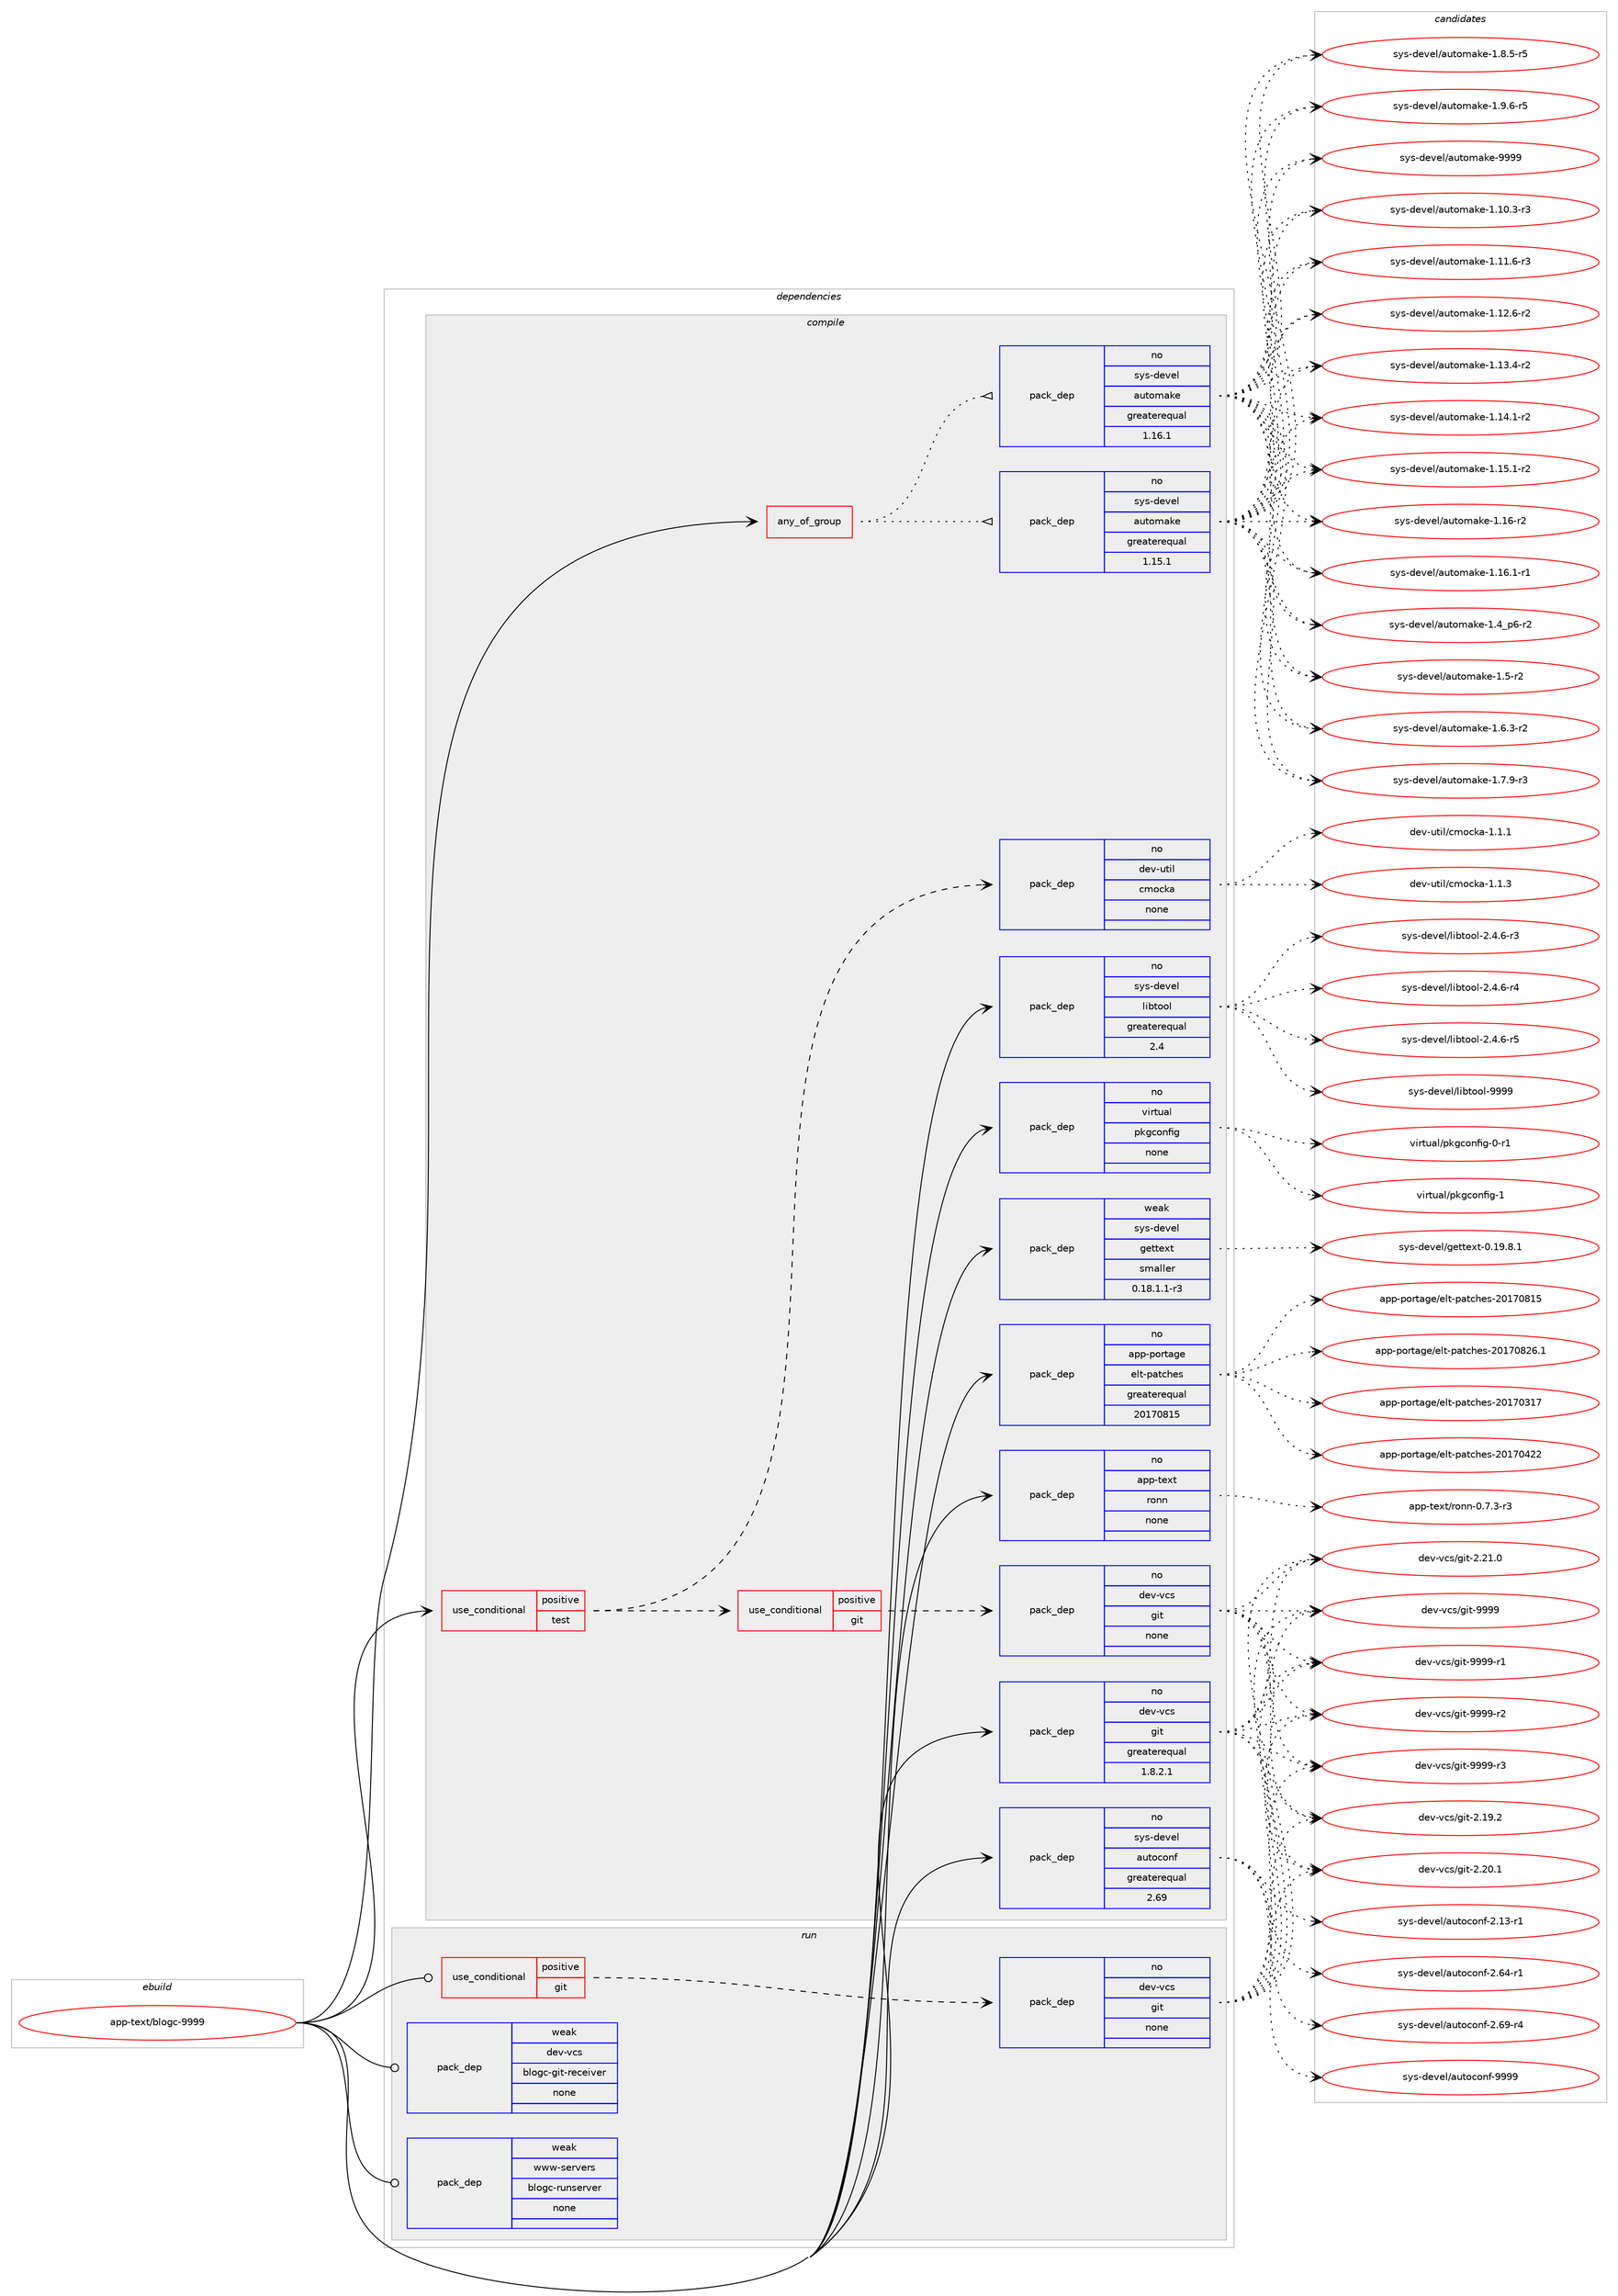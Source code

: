 digraph prolog {

# *************
# Graph options
# *************

newrank=true;
concentrate=true;
compound=true;
graph [rankdir=LR,fontname=Helvetica,fontsize=10,ranksep=1.5];#, ranksep=2.5, nodesep=0.2];
edge  [arrowhead=vee];
node  [fontname=Helvetica,fontsize=10];

# **********
# The ebuild
# **********

subgraph cluster_leftcol {
color=gray;
rank=same;
label=<<i>ebuild</i>>;
id [label="app-text/blogc-9999", color=red, width=4, href="../app-text/blogc-9999.svg"];
}

# ****************
# The dependencies
# ****************

subgraph cluster_midcol {
color=gray;
label=<<i>dependencies</i>>;
subgraph cluster_compile {
fillcolor="#eeeeee";
style=filled;
label=<<i>compile</i>>;
subgraph any19905 {
dependency1307978 [label=<<TABLE BORDER="0" CELLBORDER="1" CELLSPACING="0" CELLPADDING="4"><TR><TD CELLPADDING="10">any_of_group</TD></TR></TABLE>>, shape=none, color=red];subgraph pack932154 {
dependency1307979 [label=<<TABLE BORDER="0" CELLBORDER="1" CELLSPACING="0" CELLPADDING="4" WIDTH="220"><TR><TD ROWSPAN="6" CELLPADDING="30">pack_dep</TD></TR><TR><TD WIDTH="110">no</TD></TR><TR><TD>sys-devel</TD></TR><TR><TD>automake</TD></TR><TR><TD>greaterequal</TD></TR><TR><TD>1.16.1</TD></TR></TABLE>>, shape=none, color=blue];
}
dependency1307978:e -> dependency1307979:w [weight=20,style="dotted",arrowhead="oinv"];
subgraph pack932155 {
dependency1307980 [label=<<TABLE BORDER="0" CELLBORDER="1" CELLSPACING="0" CELLPADDING="4" WIDTH="220"><TR><TD ROWSPAN="6" CELLPADDING="30">pack_dep</TD></TR><TR><TD WIDTH="110">no</TD></TR><TR><TD>sys-devel</TD></TR><TR><TD>automake</TD></TR><TR><TD>greaterequal</TD></TR><TR><TD>1.15.1</TD></TR></TABLE>>, shape=none, color=blue];
}
dependency1307978:e -> dependency1307980:w [weight=20,style="dotted",arrowhead="oinv"];
}
id:e -> dependency1307978:w [weight=20,style="solid",arrowhead="vee"];
subgraph cond355373 {
dependency1307981 [label=<<TABLE BORDER="0" CELLBORDER="1" CELLSPACING="0" CELLPADDING="4"><TR><TD ROWSPAN="3" CELLPADDING="10">use_conditional</TD></TR><TR><TD>positive</TD></TR><TR><TD>test</TD></TR></TABLE>>, shape=none, color=red];
subgraph cond355374 {
dependency1307982 [label=<<TABLE BORDER="0" CELLBORDER="1" CELLSPACING="0" CELLPADDING="4"><TR><TD ROWSPAN="3" CELLPADDING="10">use_conditional</TD></TR><TR><TD>positive</TD></TR><TR><TD>git</TD></TR></TABLE>>, shape=none, color=red];
subgraph pack932156 {
dependency1307983 [label=<<TABLE BORDER="0" CELLBORDER="1" CELLSPACING="0" CELLPADDING="4" WIDTH="220"><TR><TD ROWSPAN="6" CELLPADDING="30">pack_dep</TD></TR><TR><TD WIDTH="110">no</TD></TR><TR><TD>dev-vcs</TD></TR><TR><TD>git</TD></TR><TR><TD>none</TD></TR><TR><TD></TD></TR></TABLE>>, shape=none, color=blue];
}
dependency1307982:e -> dependency1307983:w [weight=20,style="dashed",arrowhead="vee"];
}
dependency1307981:e -> dependency1307982:w [weight=20,style="dashed",arrowhead="vee"];
subgraph pack932157 {
dependency1307984 [label=<<TABLE BORDER="0" CELLBORDER="1" CELLSPACING="0" CELLPADDING="4" WIDTH="220"><TR><TD ROWSPAN="6" CELLPADDING="30">pack_dep</TD></TR><TR><TD WIDTH="110">no</TD></TR><TR><TD>dev-util</TD></TR><TR><TD>cmocka</TD></TR><TR><TD>none</TD></TR><TR><TD></TD></TR></TABLE>>, shape=none, color=blue];
}
dependency1307981:e -> dependency1307984:w [weight=20,style="dashed",arrowhead="vee"];
}
id:e -> dependency1307981:w [weight=20,style="solid",arrowhead="vee"];
subgraph pack932158 {
dependency1307985 [label=<<TABLE BORDER="0" CELLBORDER="1" CELLSPACING="0" CELLPADDING="4" WIDTH="220"><TR><TD ROWSPAN="6" CELLPADDING="30">pack_dep</TD></TR><TR><TD WIDTH="110">no</TD></TR><TR><TD>app-portage</TD></TR><TR><TD>elt-patches</TD></TR><TR><TD>greaterequal</TD></TR><TR><TD>20170815</TD></TR></TABLE>>, shape=none, color=blue];
}
id:e -> dependency1307985:w [weight=20,style="solid",arrowhead="vee"];
subgraph pack932159 {
dependency1307986 [label=<<TABLE BORDER="0" CELLBORDER="1" CELLSPACING="0" CELLPADDING="4" WIDTH="220"><TR><TD ROWSPAN="6" CELLPADDING="30">pack_dep</TD></TR><TR><TD WIDTH="110">no</TD></TR><TR><TD>app-text</TD></TR><TR><TD>ronn</TD></TR><TR><TD>none</TD></TR><TR><TD></TD></TR></TABLE>>, shape=none, color=blue];
}
id:e -> dependency1307986:w [weight=20,style="solid",arrowhead="vee"];
subgraph pack932160 {
dependency1307987 [label=<<TABLE BORDER="0" CELLBORDER="1" CELLSPACING="0" CELLPADDING="4" WIDTH="220"><TR><TD ROWSPAN="6" CELLPADDING="30">pack_dep</TD></TR><TR><TD WIDTH="110">no</TD></TR><TR><TD>dev-vcs</TD></TR><TR><TD>git</TD></TR><TR><TD>greaterequal</TD></TR><TR><TD>1.8.2.1</TD></TR></TABLE>>, shape=none, color=blue];
}
id:e -> dependency1307987:w [weight=20,style="solid",arrowhead="vee"];
subgraph pack932161 {
dependency1307988 [label=<<TABLE BORDER="0" CELLBORDER="1" CELLSPACING="0" CELLPADDING="4" WIDTH="220"><TR><TD ROWSPAN="6" CELLPADDING="30">pack_dep</TD></TR><TR><TD WIDTH="110">no</TD></TR><TR><TD>sys-devel</TD></TR><TR><TD>autoconf</TD></TR><TR><TD>greaterequal</TD></TR><TR><TD>2.69</TD></TR></TABLE>>, shape=none, color=blue];
}
id:e -> dependency1307988:w [weight=20,style="solid",arrowhead="vee"];
subgraph pack932162 {
dependency1307989 [label=<<TABLE BORDER="0" CELLBORDER="1" CELLSPACING="0" CELLPADDING="4" WIDTH="220"><TR><TD ROWSPAN="6" CELLPADDING="30">pack_dep</TD></TR><TR><TD WIDTH="110">no</TD></TR><TR><TD>sys-devel</TD></TR><TR><TD>libtool</TD></TR><TR><TD>greaterequal</TD></TR><TR><TD>2.4</TD></TR></TABLE>>, shape=none, color=blue];
}
id:e -> dependency1307989:w [weight=20,style="solid",arrowhead="vee"];
subgraph pack932163 {
dependency1307990 [label=<<TABLE BORDER="0" CELLBORDER="1" CELLSPACING="0" CELLPADDING="4" WIDTH="220"><TR><TD ROWSPAN="6" CELLPADDING="30">pack_dep</TD></TR><TR><TD WIDTH="110">no</TD></TR><TR><TD>virtual</TD></TR><TR><TD>pkgconfig</TD></TR><TR><TD>none</TD></TR><TR><TD></TD></TR></TABLE>>, shape=none, color=blue];
}
id:e -> dependency1307990:w [weight=20,style="solid",arrowhead="vee"];
subgraph pack932164 {
dependency1307991 [label=<<TABLE BORDER="0" CELLBORDER="1" CELLSPACING="0" CELLPADDING="4" WIDTH="220"><TR><TD ROWSPAN="6" CELLPADDING="30">pack_dep</TD></TR><TR><TD WIDTH="110">weak</TD></TR><TR><TD>sys-devel</TD></TR><TR><TD>gettext</TD></TR><TR><TD>smaller</TD></TR><TR><TD>0.18.1.1-r3</TD></TR></TABLE>>, shape=none, color=blue];
}
id:e -> dependency1307991:w [weight=20,style="solid",arrowhead="vee"];
}
subgraph cluster_compileandrun {
fillcolor="#eeeeee";
style=filled;
label=<<i>compile and run</i>>;
}
subgraph cluster_run {
fillcolor="#eeeeee";
style=filled;
label=<<i>run</i>>;
subgraph cond355375 {
dependency1307992 [label=<<TABLE BORDER="0" CELLBORDER="1" CELLSPACING="0" CELLPADDING="4"><TR><TD ROWSPAN="3" CELLPADDING="10">use_conditional</TD></TR><TR><TD>positive</TD></TR><TR><TD>git</TD></TR></TABLE>>, shape=none, color=red];
subgraph pack932165 {
dependency1307993 [label=<<TABLE BORDER="0" CELLBORDER="1" CELLSPACING="0" CELLPADDING="4" WIDTH="220"><TR><TD ROWSPAN="6" CELLPADDING="30">pack_dep</TD></TR><TR><TD WIDTH="110">no</TD></TR><TR><TD>dev-vcs</TD></TR><TR><TD>git</TD></TR><TR><TD>none</TD></TR><TR><TD></TD></TR></TABLE>>, shape=none, color=blue];
}
dependency1307992:e -> dependency1307993:w [weight=20,style="dashed",arrowhead="vee"];
}
id:e -> dependency1307992:w [weight=20,style="solid",arrowhead="odot"];
subgraph pack932166 {
dependency1307994 [label=<<TABLE BORDER="0" CELLBORDER="1" CELLSPACING="0" CELLPADDING="4" WIDTH="220"><TR><TD ROWSPAN="6" CELLPADDING="30">pack_dep</TD></TR><TR><TD WIDTH="110">weak</TD></TR><TR><TD>dev-vcs</TD></TR><TR><TD>blogc-git-receiver</TD></TR><TR><TD>none</TD></TR><TR><TD></TD></TR></TABLE>>, shape=none, color=blue];
}
id:e -> dependency1307994:w [weight=20,style="solid",arrowhead="odot"];
subgraph pack932167 {
dependency1307995 [label=<<TABLE BORDER="0" CELLBORDER="1" CELLSPACING="0" CELLPADDING="4" WIDTH="220"><TR><TD ROWSPAN="6" CELLPADDING="30">pack_dep</TD></TR><TR><TD WIDTH="110">weak</TD></TR><TR><TD>www-servers</TD></TR><TR><TD>blogc-runserver</TD></TR><TR><TD>none</TD></TR><TR><TD></TD></TR></TABLE>>, shape=none, color=blue];
}
id:e -> dependency1307995:w [weight=20,style="solid",arrowhead="odot"];
}
}

# **************
# The candidates
# **************

subgraph cluster_choices {
rank=same;
color=gray;
label=<<i>candidates</i>>;

subgraph choice932154 {
color=black;
nodesep=1;
choice11512111545100101118101108479711711611110997107101454946494846514511451 [label="sys-devel/automake-1.10.3-r3", color=red, width=4,href="../sys-devel/automake-1.10.3-r3.svg"];
choice11512111545100101118101108479711711611110997107101454946494946544511451 [label="sys-devel/automake-1.11.6-r3", color=red, width=4,href="../sys-devel/automake-1.11.6-r3.svg"];
choice11512111545100101118101108479711711611110997107101454946495046544511450 [label="sys-devel/automake-1.12.6-r2", color=red, width=4,href="../sys-devel/automake-1.12.6-r2.svg"];
choice11512111545100101118101108479711711611110997107101454946495146524511450 [label="sys-devel/automake-1.13.4-r2", color=red, width=4,href="../sys-devel/automake-1.13.4-r2.svg"];
choice11512111545100101118101108479711711611110997107101454946495246494511450 [label="sys-devel/automake-1.14.1-r2", color=red, width=4,href="../sys-devel/automake-1.14.1-r2.svg"];
choice11512111545100101118101108479711711611110997107101454946495346494511450 [label="sys-devel/automake-1.15.1-r2", color=red, width=4,href="../sys-devel/automake-1.15.1-r2.svg"];
choice1151211154510010111810110847971171161111099710710145494649544511450 [label="sys-devel/automake-1.16-r2", color=red, width=4,href="../sys-devel/automake-1.16-r2.svg"];
choice11512111545100101118101108479711711611110997107101454946495446494511449 [label="sys-devel/automake-1.16.1-r1", color=red, width=4,href="../sys-devel/automake-1.16.1-r1.svg"];
choice115121115451001011181011084797117116111109971071014549465295112544511450 [label="sys-devel/automake-1.4_p6-r2", color=red, width=4,href="../sys-devel/automake-1.4_p6-r2.svg"];
choice11512111545100101118101108479711711611110997107101454946534511450 [label="sys-devel/automake-1.5-r2", color=red, width=4,href="../sys-devel/automake-1.5-r2.svg"];
choice115121115451001011181011084797117116111109971071014549465446514511450 [label="sys-devel/automake-1.6.3-r2", color=red, width=4,href="../sys-devel/automake-1.6.3-r2.svg"];
choice115121115451001011181011084797117116111109971071014549465546574511451 [label="sys-devel/automake-1.7.9-r3", color=red, width=4,href="../sys-devel/automake-1.7.9-r3.svg"];
choice115121115451001011181011084797117116111109971071014549465646534511453 [label="sys-devel/automake-1.8.5-r5", color=red, width=4,href="../sys-devel/automake-1.8.5-r5.svg"];
choice115121115451001011181011084797117116111109971071014549465746544511453 [label="sys-devel/automake-1.9.6-r5", color=red, width=4,href="../sys-devel/automake-1.9.6-r5.svg"];
choice115121115451001011181011084797117116111109971071014557575757 [label="sys-devel/automake-9999", color=red, width=4,href="../sys-devel/automake-9999.svg"];
dependency1307979:e -> choice11512111545100101118101108479711711611110997107101454946494846514511451:w [style=dotted,weight="100"];
dependency1307979:e -> choice11512111545100101118101108479711711611110997107101454946494946544511451:w [style=dotted,weight="100"];
dependency1307979:e -> choice11512111545100101118101108479711711611110997107101454946495046544511450:w [style=dotted,weight="100"];
dependency1307979:e -> choice11512111545100101118101108479711711611110997107101454946495146524511450:w [style=dotted,weight="100"];
dependency1307979:e -> choice11512111545100101118101108479711711611110997107101454946495246494511450:w [style=dotted,weight="100"];
dependency1307979:e -> choice11512111545100101118101108479711711611110997107101454946495346494511450:w [style=dotted,weight="100"];
dependency1307979:e -> choice1151211154510010111810110847971171161111099710710145494649544511450:w [style=dotted,weight="100"];
dependency1307979:e -> choice11512111545100101118101108479711711611110997107101454946495446494511449:w [style=dotted,weight="100"];
dependency1307979:e -> choice115121115451001011181011084797117116111109971071014549465295112544511450:w [style=dotted,weight="100"];
dependency1307979:e -> choice11512111545100101118101108479711711611110997107101454946534511450:w [style=dotted,weight="100"];
dependency1307979:e -> choice115121115451001011181011084797117116111109971071014549465446514511450:w [style=dotted,weight="100"];
dependency1307979:e -> choice115121115451001011181011084797117116111109971071014549465546574511451:w [style=dotted,weight="100"];
dependency1307979:e -> choice115121115451001011181011084797117116111109971071014549465646534511453:w [style=dotted,weight="100"];
dependency1307979:e -> choice115121115451001011181011084797117116111109971071014549465746544511453:w [style=dotted,weight="100"];
dependency1307979:e -> choice115121115451001011181011084797117116111109971071014557575757:w [style=dotted,weight="100"];
}
subgraph choice932155 {
color=black;
nodesep=1;
choice11512111545100101118101108479711711611110997107101454946494846514511451 [label="sys-devel/automake-1.10.3-r3", color=red, width=4,href="../sys-devel/automake-1.10.3-r3.svg"];
choice11512111545100101118101108479711711611110997107101454946494946544511451 [label="sys-devel/automake-1.11.6-r3", color=red, width=4,href="../sys-devel/automake-1.11.6-r3.svg"];
choice11512111545100101118101108479711711611110997107101454946495046544511450 [label="sys-devel/automake-1.12.6-r2", color=red, width=4,href="../sys-devel/automake-1.12.6-r2.svg"];
choice11512111545100101118101108479711711611110997107101454946495146524511450 [label="sys-devel/automake-1.13.4-r2", color=red, width=4,href="../sys-devel/automake-1.13.4-r2.svg"];
choice11512111545100101118101108479711711611110997107101454946495246494511450 [label="sys-devel/automake-1.14.1-r2", color=red, width=4,href="../sys-devel/automake-1.14.1-r2.svg"];
choice11512111545100101118101108479711711611110997107101454946495346494511450 [label="sys-devel/automake-1.15.1-r2", color=red, width=4,href="../sys-devel/automake-1.15.1-r2.svg"];
choice1151211154510010111810110847971171161111099710710145494649544511450 [label="sys-devel/automake-1.16-r2", color=red, width=4,href="../sys-devel/automake-1.16-r2.svg"];
choice11512111545100101118101108479711711611110997107101454946495446494511449 [label="sys-devel/automake-1.16.1-r1", color=red, width=4,href="../sys-devel/automake-1.16.1-r1.svg"];
choice115121115451001011181011084797117116111109971071014549465295112544511450 [label="sys-devel/automake-1.4_p6-r2", color=red, width=4,href="../sys-devel/automake-1.4_p6-r2.svg"];
choice11512111545100101118101108479711711611110997107101454946534511450 [label="sys-devel/automake-1.5-r2", color=red, width=4,href="../sys-devel/automake-1.5-r2.svg"];
choice115121115451001011181011084797117116111109971071014549465446514511450 [label="sys-devel/automake-1.6.3-r2", color=red, width=4,href="../sys-devel/automake-1.6.3-r2.svg"];
choice115121115451001011181011084797117116111109971071014549465546574511451 [label="sys-devel/automake-1.7.9-r3", color=red, width=4,href="../sys-devel/automake-1.7.9-r3.svg"];
choice115121115451001011181011084797117116111109971071014549465646534511453 [label="sys-devel/automake-1.8.5-r5", color=red, width=4,href="../sys-devel/automake-1.8.5-r5.svg"];
choice115121115451001011181011084797117116111109971071014549465746544511453 [label="sys-devel/automake-1.9.6-r5", color=red, width=4,href="../sys-devel/automake-1.9.6-r5.svg"];
choice115121115451001011181011084797117116111109971071014557575757 [label="sys-devel/automake-9999", color=red, width=4,href="../sys-devel/automake-9999.svg"];
dependency1307980:e -> choice11512111545100101118101108479711711611110997107101454946494846514511451:w [style=dotted,weight="100"];
dependency1307980:e -> choice11512111545100101118101108479711711611110997107101454946494946544511451:w [style=dotted,weight="100"];
dependency1307980:e -> choice11512111545100101118101108479711711611110997107101454946495046544511450:w [style=dotted,weight="100"];
dependency1307980:e -> choice11512111545100101118101108479711711611110997107101454946495146524511450:w [style=dotted,weight="100"];
dependency1307980:e -> choice11512111545100101118101108479711711611110997107101454946495246494511450:w [style=dotted,weight="100"];
dependency1307980:e -> choice11512111545100101118101108479711711611110997107101454946495346494511450:w [style=dotted,weight="100"];
dependency1307980:e -> choice1151211154510010111810110847971171161111099710710145494649544511450:w [style=dotted,weight="100"];
dependency1307980:e -> choice11512111545100101118101108479711711611110997107101454946495446494511449:w [style=dotted,weight="100"];
dependency1307980:e -> choice115121115451001011181011084797117116111109971071014549465295112544511450:w [style=dotted,weight="100"];
dependency1307980:e -> choice11512111545100101118101108479711711611110997107101454946534511450:w [style=dotted,weight="100"];
dependency1307980:e -> choice115121115451001011181011084797117116111109971071014549465446514511450:w [style=dotted,weight="100"];
dependency1307980:e -> choice115121115451001011181011084797117116111109971071014549465546574511451:w [style=dotted,weight="100"];
dependency1307980:e -> choice115121115451001011181011084797117116111109971071014549465646534511453:w [style=dotted,weight="100"];
dependency1307980:e -> choice115121115451001011181011084797117116111109971071014549465746544511453:w [style=dotted,weight="100"];
dependency1307980:e -> choice115121115451001011181011084797117116111109971071014557575757:w [style=dotted,weight="100"];
}
subgraph choice932156 {
color=black;
nodesep=1;
choice10010111845118991154710310511645504649574650 [label="dev-vcs/git-2.19.2", color=red, width=4,href="../dev-vcs/git-2.19.2.svg"];
choice10010111845118991154710310511645504650484649 [label="dev-vcs/git-2.20.1", color=red, width=4,href="../dev-vcs/git-2.20.1.svg"];
choice10010111845118991154710310511645504650494648 [label="dev-vcs/git-2.21.0", color=red, width=4,href="../dev-vcs/git-2.21.0.svg"];
choice1001011184511899115471031051164557575757 [label="dev-vcs/git-9999", color=red, width=4,href="../dev-vcs/git-9999.svg"];
choice10010111845118991154710310511645575757574511449 [label="dev-vcs/git-9999-r1", color=red, width=4,href="../dev-vcs/git-9999-r1.svg"];
choice10010111845118991154710310511645575757574511450 [label="dev-vcs/git-9999-r2", color=red, width=4,href="../dev-vcs/git-9999-r2.svg"];
choice10010111845118991154710310511645575757574511451 [label="dev-vcs/git-9999-r3", color=red, width=4,href="../dev-vcs/git-9999-r3.svg"];
dependency1307983:e -> choice10010111845118991154710310511645504649574650:w [style=dotted,weight="100"];
dependency1307983:e -> choice10010111845118991154710310511645504650484649:w [style=dotted,weight="100"];
dependency1307983:e -> choice10010111845118991154710310511645504650494648:w [style=dotted,weight="100"];
dependency1307983:e -> choice1001011184511899115471031051164557575757:w [style=dotted,weight="100"];
dependency1307983:e -> choice10010111845118991154710310511645575757574511449:w [style=dotted,weight="100"];
dependency1307983:e -> choice10010111845118991154710310511645575757574511450:w [style=dotted,weight="100"];
dependency1307983:e -> choice10010111845118991154710310511645575757574511451:w [style=dotted,weight="100"];
}
subgraph choice932157 {
color=black;
nodesep=1;
choice1001011184511711610510847991091119910797454946494649 [label="dev-util/cmocka-1.1.1", color=red, width=4,href="../dev-util/cmocka-1.1.1.svg"];
choice1001011184511711610510847991091119910797454946494651 [label="dev-util/cmocka-1.1.3", color=red, width=4,href="../dev-util/cmocka-1.1.3.svg"];
dependency1307984:e -> choice1001011184511711610510847991091119910797454946494649:w [style=dotted,weight="100"];
dependency1307984:e -> choice1001011184511711610510847991091119910797454946494651:w [style=dotted,weight="100"];
}
subgraph choice932158 {
color=black;
nodesep=1;
choice97112112451121111141169710310147101108116451129711699104101115455048495548514955 [label="app-portage/elt-patches-20170317", color=red, width=4,href="../app-portage/elt-patches-20170317.svg"];
choice97112112451121111141169710310147101108116451129711699104101115455048495548525050 [label="app-portage/elt-patches-20170422", color=red, width=4,href="../app-portage/elt-patches-20170422.svg"];
choice97112112451121111141169710310147101108116451129711699104101115455048495548564953 [label="app-portage/elt-patches-20170815", color=red, width=4,href="../app-portage/elt-patches-20170815.svg"];
choice971121124511211111411697103101471011081164511297116991041011154550484955485650544649 [label="app-portage/elt-patches-20170826.1", color=red, width=4,href="../app-portage/elt-patches-20170826.1.svg"];
dependency1307985:e -> choice97112112451121111141169710310147101108116451129711699104101115455048495548514955:w [style=dotted,weight="100"];
dependency1307985:e -> choice97112112451121111141169710310147101108116451129711699104101115455048495548525050:w [style=dotted,weight="100"];
dependency1307985:e -> choice97112112451121111141169710310147101108116451129711699104101115455048495548564953:w [style=dotted,weight="100"];
dependency1307985:e -> choice971121124511211111411697103101471011081164511297116991041011154550484955485650544649:w [style=dotted,weight="100"];
}
subgraph choice932159 {
color=black;
nodesep=1;
choice9711211245116101120116471141111101104548465546514511451 [label="app-text/ronn-0.7.3-r3", color=red, width=4,href="../app-text/ronn-0.7.3-r3.svg"];
dependency1307986:e -> choice9711211245116101120116471141111101104548465546514511451:w [style=dotted,weight="100"];
}
subgraph choice932160 {
color=black;
nodesep=1;
choice10010111845118991154710310511645504649574650 [label="dev-vcs/git-2.19.2", color=red, width=4,href="../dev-vcs/git-2.19.2.svg"];
choice10010111845118991154710310511645504650484649 [label="dev-vcs/git-2.20.1", color=red, width=4,href="../dev-vcs/git-2.20.1.svg"];
choice10010111845118991154710310511645504650494648 [label="dev-vcs/git-2.21.0", color=red, width=4,href="../dev-vcs/git-2.21.0.svg"];
choice1001011184511899115471031051164557575757 [label="dev-vcs/git-9999", color=red, width=4,href="../dev-vcs/git-9999.svg"];
choice10010111845118991154710310511645575757574511449 [label="dev-vcs/git-9999-r1", color=red, width=4,href="../dev-vcs/git-9999-r1.svg"];
choice10010111845118991154710310511645575757574511450 [label="dev-vcs/git-9999-r2", color=red, width=4,href="../dev-vcs/git-9999-r2.svg"];
choice10010111845118991154710310511645575757574511451 [label="dev-vcs/git-9999-r3", color=red, width=4,href="../dev-vcs/git-9999-r3.svg"];
dependency1307987:e -> choice10010111845118991154710310511645504649574650:w [style=dotted,weight="100"];
dependency1307987:e -> choice10010111845118991154710310511645504650484649:w [style=dotted,weight="100"];
dependency1307987:e -> choice10010111845118991154710310511645504650494648:w [style=dotted,weight="100"];
dependency1307987:e -> choice1001011184511899115471031051164557575757:w [style=dotted,weight="100"];
dependency1307987:e -> choice10010111845118991154710310511645575757574511449:w [style=dotted,weight="100"];
dependency1307987:e -> choice10010111845118991154710310511645575757574511450:w [style=dotted,weight="100"];
dependency1307987:e -> choice10010111845118991154710310511645575757574511451:w [style=dotted,weight="100"];
}
subgraph choice932161 {
color=black;
nodesep=1;
choice1151211154510010111810110847971171161119911111010245504649514511449 [label="sys-devel/autoconf-2.13-r1", color=red, width=4,href="../sys-devel/autoconf-2.13-r1.svg"];
choice1151211154510010111810110847971171161119911111010245504654524511449 [label="sys-devel/autoconf-2.64-r1", color=red, width=4,href="../sys-devel/autoconf-2.64-r1.svg"];
choice1151211154510010111810110847971171161119911111010245504654574511452 [label="sys-devel/autoconf-2.69-r4", color=red, width=4,href="../sys-devel/autoconf-2.69-r4.svg"];
choice115121115451001011181011084797117116111991111101024557575757 [label="sys-devel/autoconf-9999", color=red, width=4,href="../sys-devel/autoconf-9999.svg"];
dependency1307988:e -> choice1151211154510010111810110847971171161119911111010245504649514511449:w [style=dotted,weight="100"];
dependency1307988:e -> choice1151211154510010111810110847971171161119911111010245504654524511449:w [style=dotted,weight="100"];
dependency1307988:e -> choice1151211154510010111810110847971171161119911111010245504654574511452:w [style=dotted,weight="100"];
dependency1307988:e -> choice115121115451001011181011084797117116111991111101024557575757:w [style=dotted,weight="100"];
}
subgraph choice932162 {
color=black;
nodesep=1;
choice1151211154510010111810110847108105981161111111084550465246544511451 [label="sys-devel/libtool-2.4.6-r3", color=red, width=4,href="../sys-devel/libtool-2.4.6-r3.svg"];
choice1151211154510010111810110847108105981161111111084550465246544511452 [label="sys-devel/libtool-2.4.6-r4", color=red, width=4,href="../sys-devel/libtool-2.4.6-r4.svg"];
choice1151211154510010111810110847108105981161111111084550465246544511453 [label="sys-devel/libtool-2.4.6-r5", color=red, width=4,href="../sys-devel/libtool-2.4.6-r5.svg"];
choice1151211154510010111810110847108105981161111111084557575757 [label="sys-devel/libtool-9999", color=red, width=4,href="../sys-devel/libtool-9999.svg"];
dependency1307989:e -> choice1151211154510010111810110847108105981161111111084550465246544511451:w [style=dotted,weight="100"];
dependency1307989:e -> choice1151211154510010111810110847108105981161111111084550465246544511452:w [style=dotted,weight="100"];
dependency1307989:e -> choice1151211154510010111810110847108105981161111111084550465246544511453:w [style=dotted,weight="100"];
dependency1307989:e -> choice1151211154510010111810110847108105981161111111084557575757:w [style=dotted,weight="100"];
}
subgraph choice932163 {
color=black;
nodesep=1;
choice11810511411611797108471121071039911111010210510345484511449 [label="virtual/pkgconfig-0-r1", color=red, width=4,href="../virtual/pkgconfig-0-r1.svg"];
choice1181051141161179710847112107103991111101021051034549 [label="virtual/pkgconfig-1", color=red, width=4,href="../virtual/pkgconfig-1.svg"];
dependency1307990:e -> choice11810511411611797108471121071039911111010210510345484511449:w [style=dotted,weight="100"];
dependency1307990:e -> choice1181051141161179710847112107103991111101021051034549:w [style=dotted,weight="100"];
}
subgraph choice932164 {
color=black;
nodesep=1;
choice1151211154510010111810110847103101116116101120116454846495746564649 [label="sys-devel/gettext-0.19.8.1", color=red, width=4,href="../sys-devel/gettext-0.19.8.1.svg"];
dependency1307991:e -> choice1151211154510010111810110847103101116116101120116454846495746564649:w [style=dotted,weight="100"];
}
subgraph choice932165 {
color=black;
nodesep=1;
choice10010111845118991154710310511645504649574650 [label="dev-vcs/git-2.19.2", color=red, width=4,href="../dev-vcs/git-2.19.2.svg"];
choice10010111845118991154710310511645504650484649 [label="dev-vcs/git-2.20.1", color=red, width=4,href="../dev-vcs/git-2.20.1.svg"];
choice10010111845118991154710310511645504650494648 [label="dev-vcs/git-2.21.0", color=red, width=4,href="../dev-vcs/git-2.21.0.svg"];
choice1001011184511899115471031051164557575757 [label="dev-vcs/git-9999", color=red, width=4,href="../dev-vcs/git-9999.svg"];
choice10010111845118991154710310511645575757574511449 [label="dev-vcs/git-9999-r1", color=red, width=4,href="../dev-vcs/git-9999-r1.svg"];
choice10010111845118991154710310511645575757574511450 [label="dev-vcs/git-9999-r2", color=red, width=4,href="../dev-vcs/git-9999-r2.svg"];
choice10010111845118991154710310511645575757574511451 [label="dev-vcs/git-9999-r3", color=red, width=4,href="../dev-vcs/git-9999-r3.svg"];
dependency1307993:e -> choice10010111845118991154710310511645504649574650:w [style=dotted,weight="100"];
dependency1307993:e -> choice10010111845118991154710310511645504650484649:w [style=dotted,weight="100"];
dependency1307993:e -> choice10010111845118991154710310511645504650494648:w [style=dotted,weight="100"];
dependency1307993:e -> choice1001011184511899115471031051164557575757:w [style=dotted,weight="100"];
dependency1307993:e -> choice10010111845118991154710310511645575757574511449:w [style=dotted,weight="100"];
dependency1307993:e -> choice10010111845118991154710310511645575757574511450:w [style=dotted,weight="100"];
dependency1307993:e -> choice10010111845118991154710310511645575757574511451:w [style=dotted,weight="100"];
}
subgraph choice932166 {
color=black;
nodesep=1;
}
subgraph choice932167 {
color=black;
nodesep=1;
}
}

}
